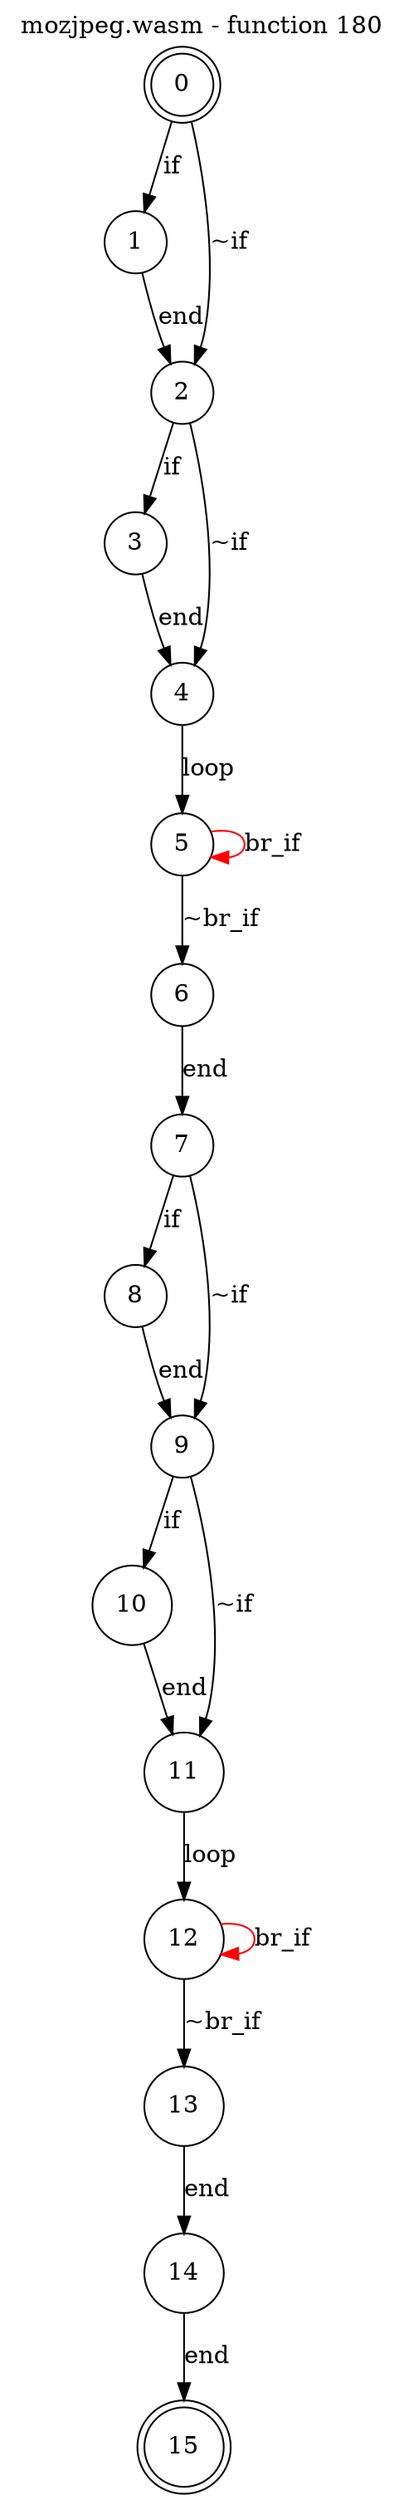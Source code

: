 digraph finite_state_machine {
    label = "mozjpeg.wasm - function 180"
    labelloc =  t
    labelfontsize = 16
    labelfontcolor = black
    labelfontname = "Helvetica"
    node [shape = doublecircle]; 0 15;
    node [shape = circle];
    0 -> 1[label = "if"];
    0 -> 2[label = "~if"];
    1 -> 2[label = "end"];
    2 -> 3[label = "if"];
    2 -> 4[label = "~if"];
    3 -> 4[label = "end"];
    4 -> 5[label = "loop"];
    5 -> 6[label = "~br_if"];
    5 -> 5[color="red" label = "br_if"];
    6 -> 7[label = "end"];
    7 -> 8[label = "if"];
    7 -> 9[label = "~if"];
    8 -> 9[label = "end"];
    9 -> 10[label = "if"];
    9 -> 11[label = "~if"];
    10 -> 11[label = "end"];
    11 -> 12[label = "loop"];
    12 -> 13[label = "~br_if"];
    12 -> 12[color="red" label = "br_if"];
    13 -> 14[label = "end"];
    14 -> 15[label = "end"];
}
